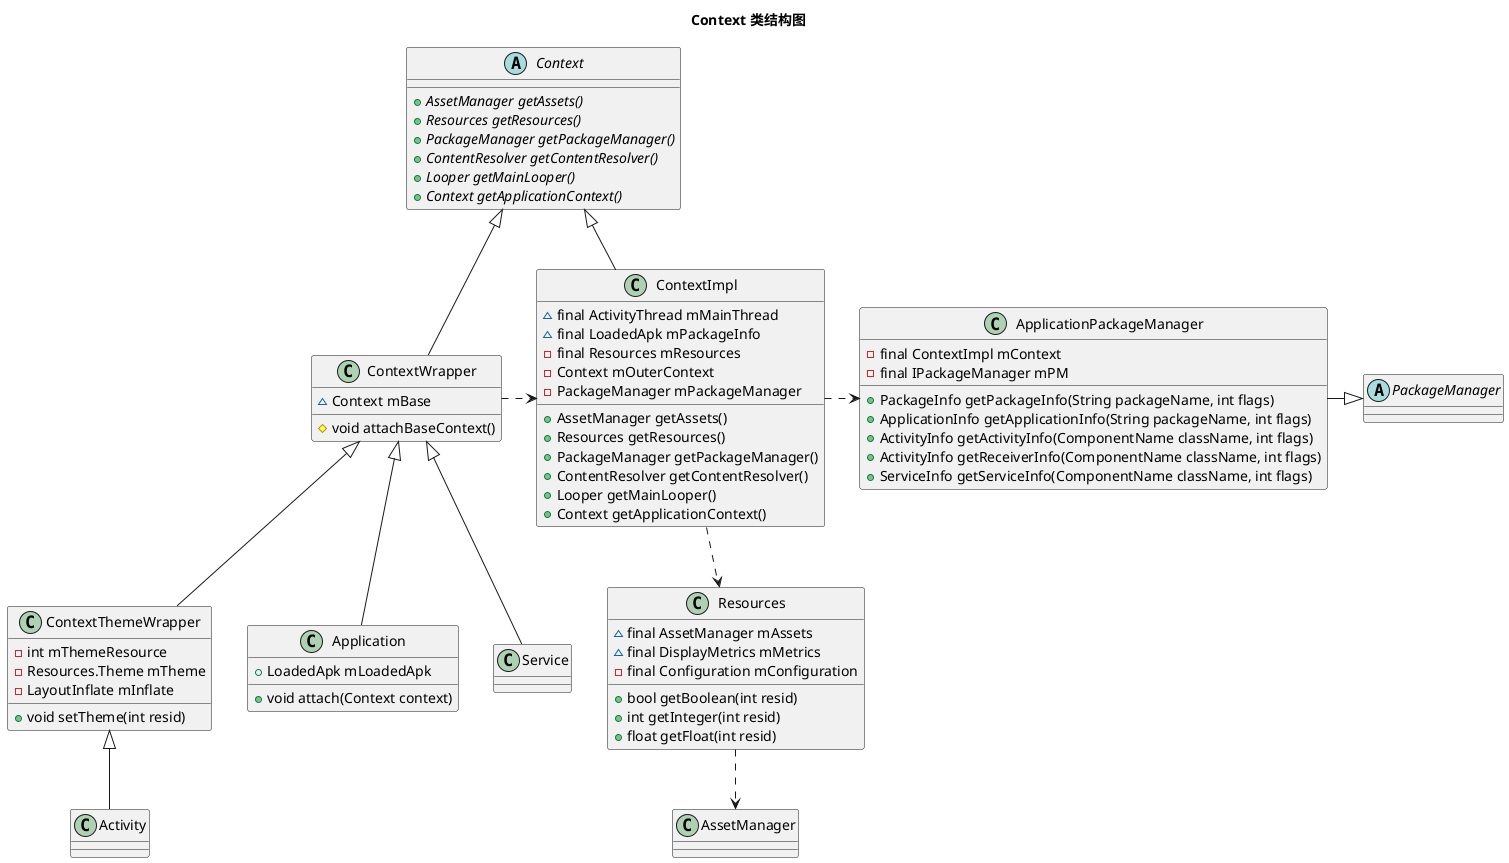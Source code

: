 @startuml
title Context 类结构图

abstract class Context{
  +{abstract} AssetManager getAssets()
  +{abstract} Resources getResources()
  +{abstract} PackageManager getPackageManager()
  +{abstract} ContentResolver getContentResolver()
  +{abstract} Looper getMainLooper()
  +{abstract} Context getApplicationContext()
}

class ContextImpl{
  ~ final ActivityThread mMainThread
  ~ final LoadedApk mPackageInfo
  - final Resources mResources
  - Context mOuterContext
  - PackageManager mPackageManager

  + AssetManager getAssets()
  + Resources getResources()
  + PackageManager getPackageManager()
  + ContentResolver getContentResolver()
  + Looper getMainLooper()
  + Context getApplicationContext()
}

class ContextWrapper{
  ~ Context mBase
  # void attachBaseContext()
}

class ContextThemeWrapper{
  - int mThemeResource
  - Resources.Theme mTheme
  - LayoutInflate mInflate

  + void setTheme(int resid)
}

class Application{
  + LoadedApk mLoadedApk
  + void attach(Context context)
}
class Service
class Activity
class AssetManager

class Resources{
  ~ final AssetManager mAssets
  ~ final DisplayMetrics mMetrics
  - final Configuration mConfiguration

  + bool getBoolean(int resid)
  + int getInteger(int resid)
  + float getFloat(int resid)
}

class ApplicationPackageManager{
  - final ContextImpl mContext
  - final IPackageManager mPM

  + PackageInfo getPackageInfo(String packageName, int flags)
  + ApplicationInfo getApplicationInfo(String packageName, int flags)
  + ActivityInfo getActivityInfo(ComponentName className, int flags)
  + ActivityInfo getReceiverInfo(ComponentName className, int flags)
  + ServiceInfo getServiceInfo(ComponentName className, int flags)
}

abstract class PackageManager

Context <|-- ContextImpl
Context <|-- ContextWrapper
ContextWrapper .> ContextImpl

ContextWrapper <|-- ContextThemeWrapper
ContextWrapper <|-- Application
ContextWrapper <|-- Service

ContextThemeWrapper <|-- Activity

ContextImpl ..> Resources
Resources ..> AssetManager
ContextImpl .> ApplicationPackageManager
ApplicationPackageManager -|> PackageManager
@enduml
